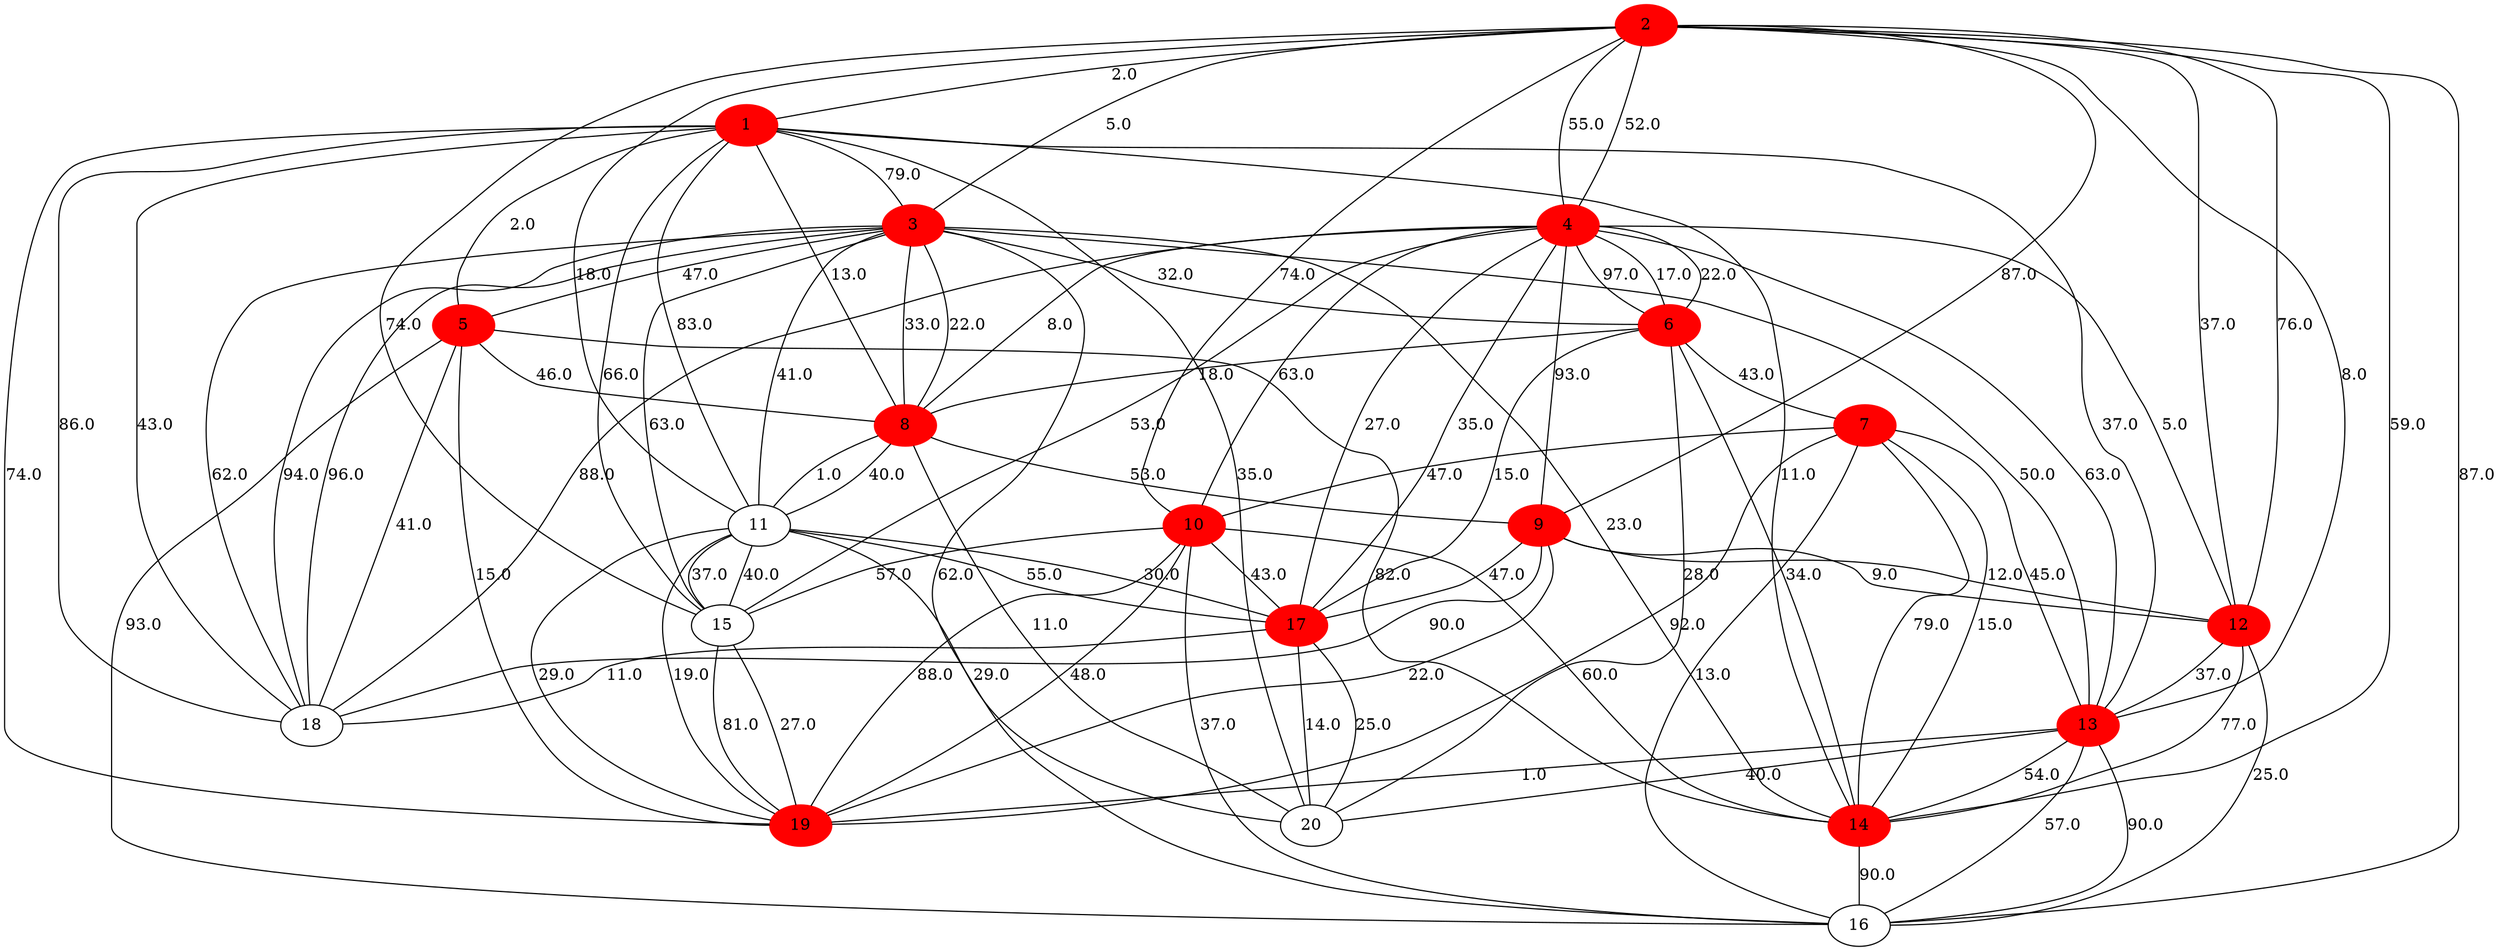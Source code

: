 graph "network.1.in" {
	2 [color=red style=filled]
	2 -- 1 [label=2.0]
	2 -- 3 [label=5.0]
	2 -- 4 [label=52.0]
	2 -- 12 [label=76.0]
	2 -- 13 [label=8.0]
	2 -- 15 [label=74.0]
	2 -- 16 [label=87.0]
	2 -- 11 [label=18.0]
	2 -- 4 [label=55.0]
	2 -- 12 [label=37.0]
	2 -- 9 [label=87.0]
	2 -- 14 [label=59.0]
	2 -- 10 [label=74.0]
	1 [color=red style=filled]
	1 -- 19 [label=74.0]
	1 -- 13 [label=37.0]
	1 -- 5 [label=2.0]
	1 -- 3 [label=79.0]
	1 -- 11 [label=83.0]
	1 -- 18 [label=43.0]
	1 -- 14 [label=11.0]
	1 -- 15 [label=66.0]
	1 -- 20 [label=35.0]
	1 -- 8 [label=13.0]
	1 -- 18 [label=86.0]
	3 [color=red style=filled]
	3 -- 5 [label=47.0]
	3 -- 6 [label=32.0]
	3 -- 13 [label=50.0]
	3 -- 15 [label=63.0]
	3 -- 14 [label=23.0]
	3 -- 16 [label=62.0]
	3 -- 18 [label=96.0]
	3 -- 18 [label=94.0]
	3 -- 8 [label=22.0]
	3 -- 8 [label=33.0]
	3 -- 18 [label=62.0]
	3 -- 11 [label=41.0]
	4 [color=red style=filled]
	4 -- 17 [label=27.0]
	4 -- 17 [label=35.0]
	4 -- 15 [label=53.0]
	4 -- 6 [label=17.0]
	4 -- 13 [label=63.0]
	4 -- 6 [label=22.0]
	4 -- 10 [label=63.0]
	4 -- 9 [label=93.0]
	4 -- 12 [label=5.0]
	4 -- 8 [label=8.0]
	4 -- 6 [label=97.0]
	4 -- 18 [label=88.0]
	5 [color=red style=filled]
	5 -- 14 [label=82.0]
	5 -- 19 [label=15.0]
	5 -- 8 [label=46.0]
	5 -- 18 [label=41.0]
	5 -- 16 [label=93.0]
	6 [color=red style=filled]
	6 -- 7 [label=43.0]
	6 -- 8 [label=18.0]
	6 -- 20 [label=28.0]
	6 -- 14 [label=34.0]
	6 -- 17 [label=15.0]
	7 [color=red style=filled]
	7 -- 10 [label=47.0]
	7 -- 14 [label=79.0]
	7 -- 13 [label=45.0]
	7 -- 19 [label=92.0]
	7 -- 14 [label=15.0]
	7 -- 16 [label=13.0]
	8 [color=red style=filled]
	8 -- 9 [label=53.0]
	8 -- 11 [label=40.0]
	8 -- 20 [label=11.0]
	8 -- 11 [label=1.0]
	9 [color=red style=filled]
	9 -- 18 [label=90.0]
	9 -- 12 [label=12.0]
	9 -- 19 [label=22.0]
	9 -- 17 [label=47.0]
	9 -- 12 [label=9.0]
	10 [color=red style=filled]
	10 -- 16 [label=37.0]
	10 -- 14 [label=60.0]
	10 -- 15 [label=57.0]
	10 -- 17 [label=43.0]
	10 -- 19 [label=88.0]
	10 -- 19 [label=48.0]
	11
	11 -- 15 [label=37.0]
	11 -- 20 [label=29.0]
	11 -- 17 [label=30.0]
	11 -- 19 [label=29.0]
	11 -- 19 [label=19.0]
	11 -- 15 [label=40.0]
	11 -- 17 [label=55.0]
	12 [color=red style=filled]
	12 -- 14 [label=77.0]
	12 -- 16 [label=25.0]
	12 -- 13 [label=37.0]
	13 [color=red style=filled]
	13 -- 14 [label=54.0]
	13 -- 19 [label=1.0]
	13 -- 16 [label=90.0]
	13 -- 16 [label=57.0]
	13 -- 20 [label=40.0]
	14 [color=red style=filled]
	14 -- 16 [label=90.0]
	15
	15 -- 19 [label=27.0]
	15 -- 19 [label=81.0]
	16
	17 [color=red style=filled]
	17 -- 20 [label=25.0]
	17 -- 18 [label=11.0]
	17 -- 20 [label=14.0]
	18
	19 [color=red style=filled]
	20
}
